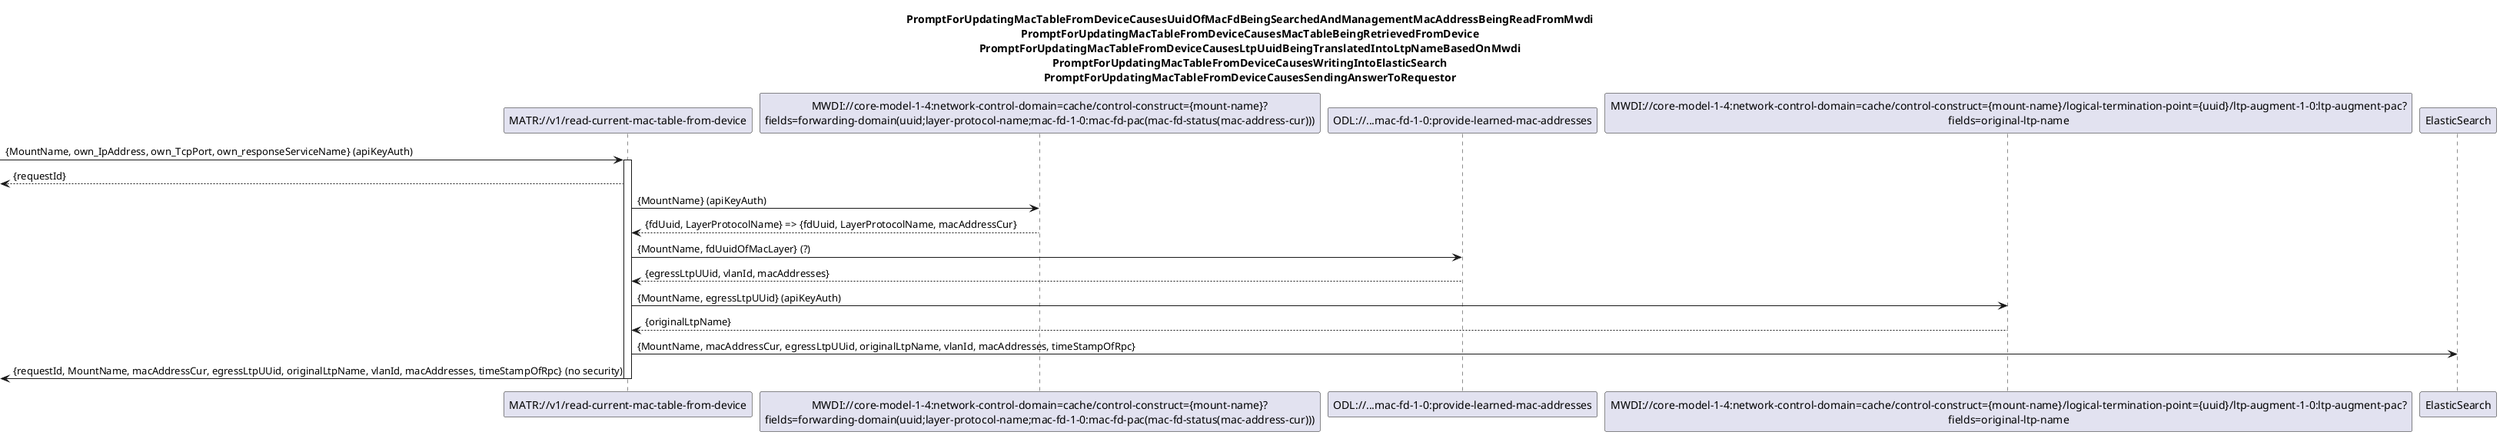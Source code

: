 @startuml 02x_ReadCurrentMacTableFromDevice
skinparam responseMessageBelowArrow true

title
PromptForUpdatingMacTableFromDeviceCausesUuidOfMacFdBeingSearchedAndManagementMacAddressBeingReadFromMwdi
PromptForUpdatingMacTableFromDeviceCausesMacTableBeingRetrievedFromDevice
PromptForUpdatingMacTableFromDeviceCausesLtpUuidBeingTranslatedIntoLtpNameBasedOnMwdi
PromptForUpdatingMacTableFromDeviceCausesWritingIntoElasticSearch
PromptForUpdatingMacTableFromDeviceCausesSendingAnswerToRequestor
end title

participant "MATR://v1/read-current-mac-table-from-device"
participant "MWDI://core-model-1-4:network-control-domain=cache/control-construct={mount-name}?\nfields=forwarding-domain(uuid;layer-protocol-name;mac-fd-1-0:mac-fd-pac(mac-fd-status(mac-address-cur)))" as MwdiFd
participant "ODL://...mac-fd-1-0:provide-learned-mac-addresses"
participant "MWDI://core-model-1-4:network-control-domain=cache/control-construct={mount-name}/logical-termination-point={uuid}/ltp-augment-1-0:ltp-augment-pac?\nfields=original-ltp-name" as MwdiLtp
participant "ElasticSearch"

[-> "MATR://v1/read-current-mac-table-from-device": {MountName, own_IpAddress, own_TcpPort, own_responseServiceName} (apiKeyAuth)
activate "MATR://v1/read-current-mac-table-from-device"
[<-- "MATR://v1/read-current-mac-table-from-device": {requestId}

"MATR://v1/read-current-mac-table-from-device" -> MwdiFd: {MountName} (apiKeyAuth)
MwdiFd --> "MATR://v1/read-current-mac-table-from-device": {fdUuid, LayerProtocolName} => {fdUuid, LayerProtocolName, macAddressCur}

"MATR://v1/read-current-mac-table-from-device" -> "ODL://...mac-fd-1-0:provide-learned-mac-addresses": {MountName, fdUuidOfMacLayer} (?)
"ODL://...mac-fd-1-0:provide-learned-mac-addresses" --> "MATR://v1/read-current-mac-table-from-device": {egressLtpUUid, vlanId, macAddresses}

"MATR://v1/read-current-mac-table-from-device" -> MwdiLtp: {MountName, egressLtpUUid} (apiKeyAuth)
MwdiLtp --> "MATR://v1/read-current-mac-table-from-device": {originalLtpName}

"MATR://v1/read-current-mac-table-from-device" -> "ElasticSearch": {MountName, macAddressCur, egressLtpUUid, originalLtpName, vlanId, macAddresses, timeStampOfRpc}

[<-"MATR://v1/read-current-mac-table-from-device": {requestId, MountName, macAddressCur, egressLtpUUid, originalLtpName, vlanId, macAddresses, timeStampOfRpc} (no security)
deactivate "MATR://v1/read-current-mac-table-from-device"

@enduml